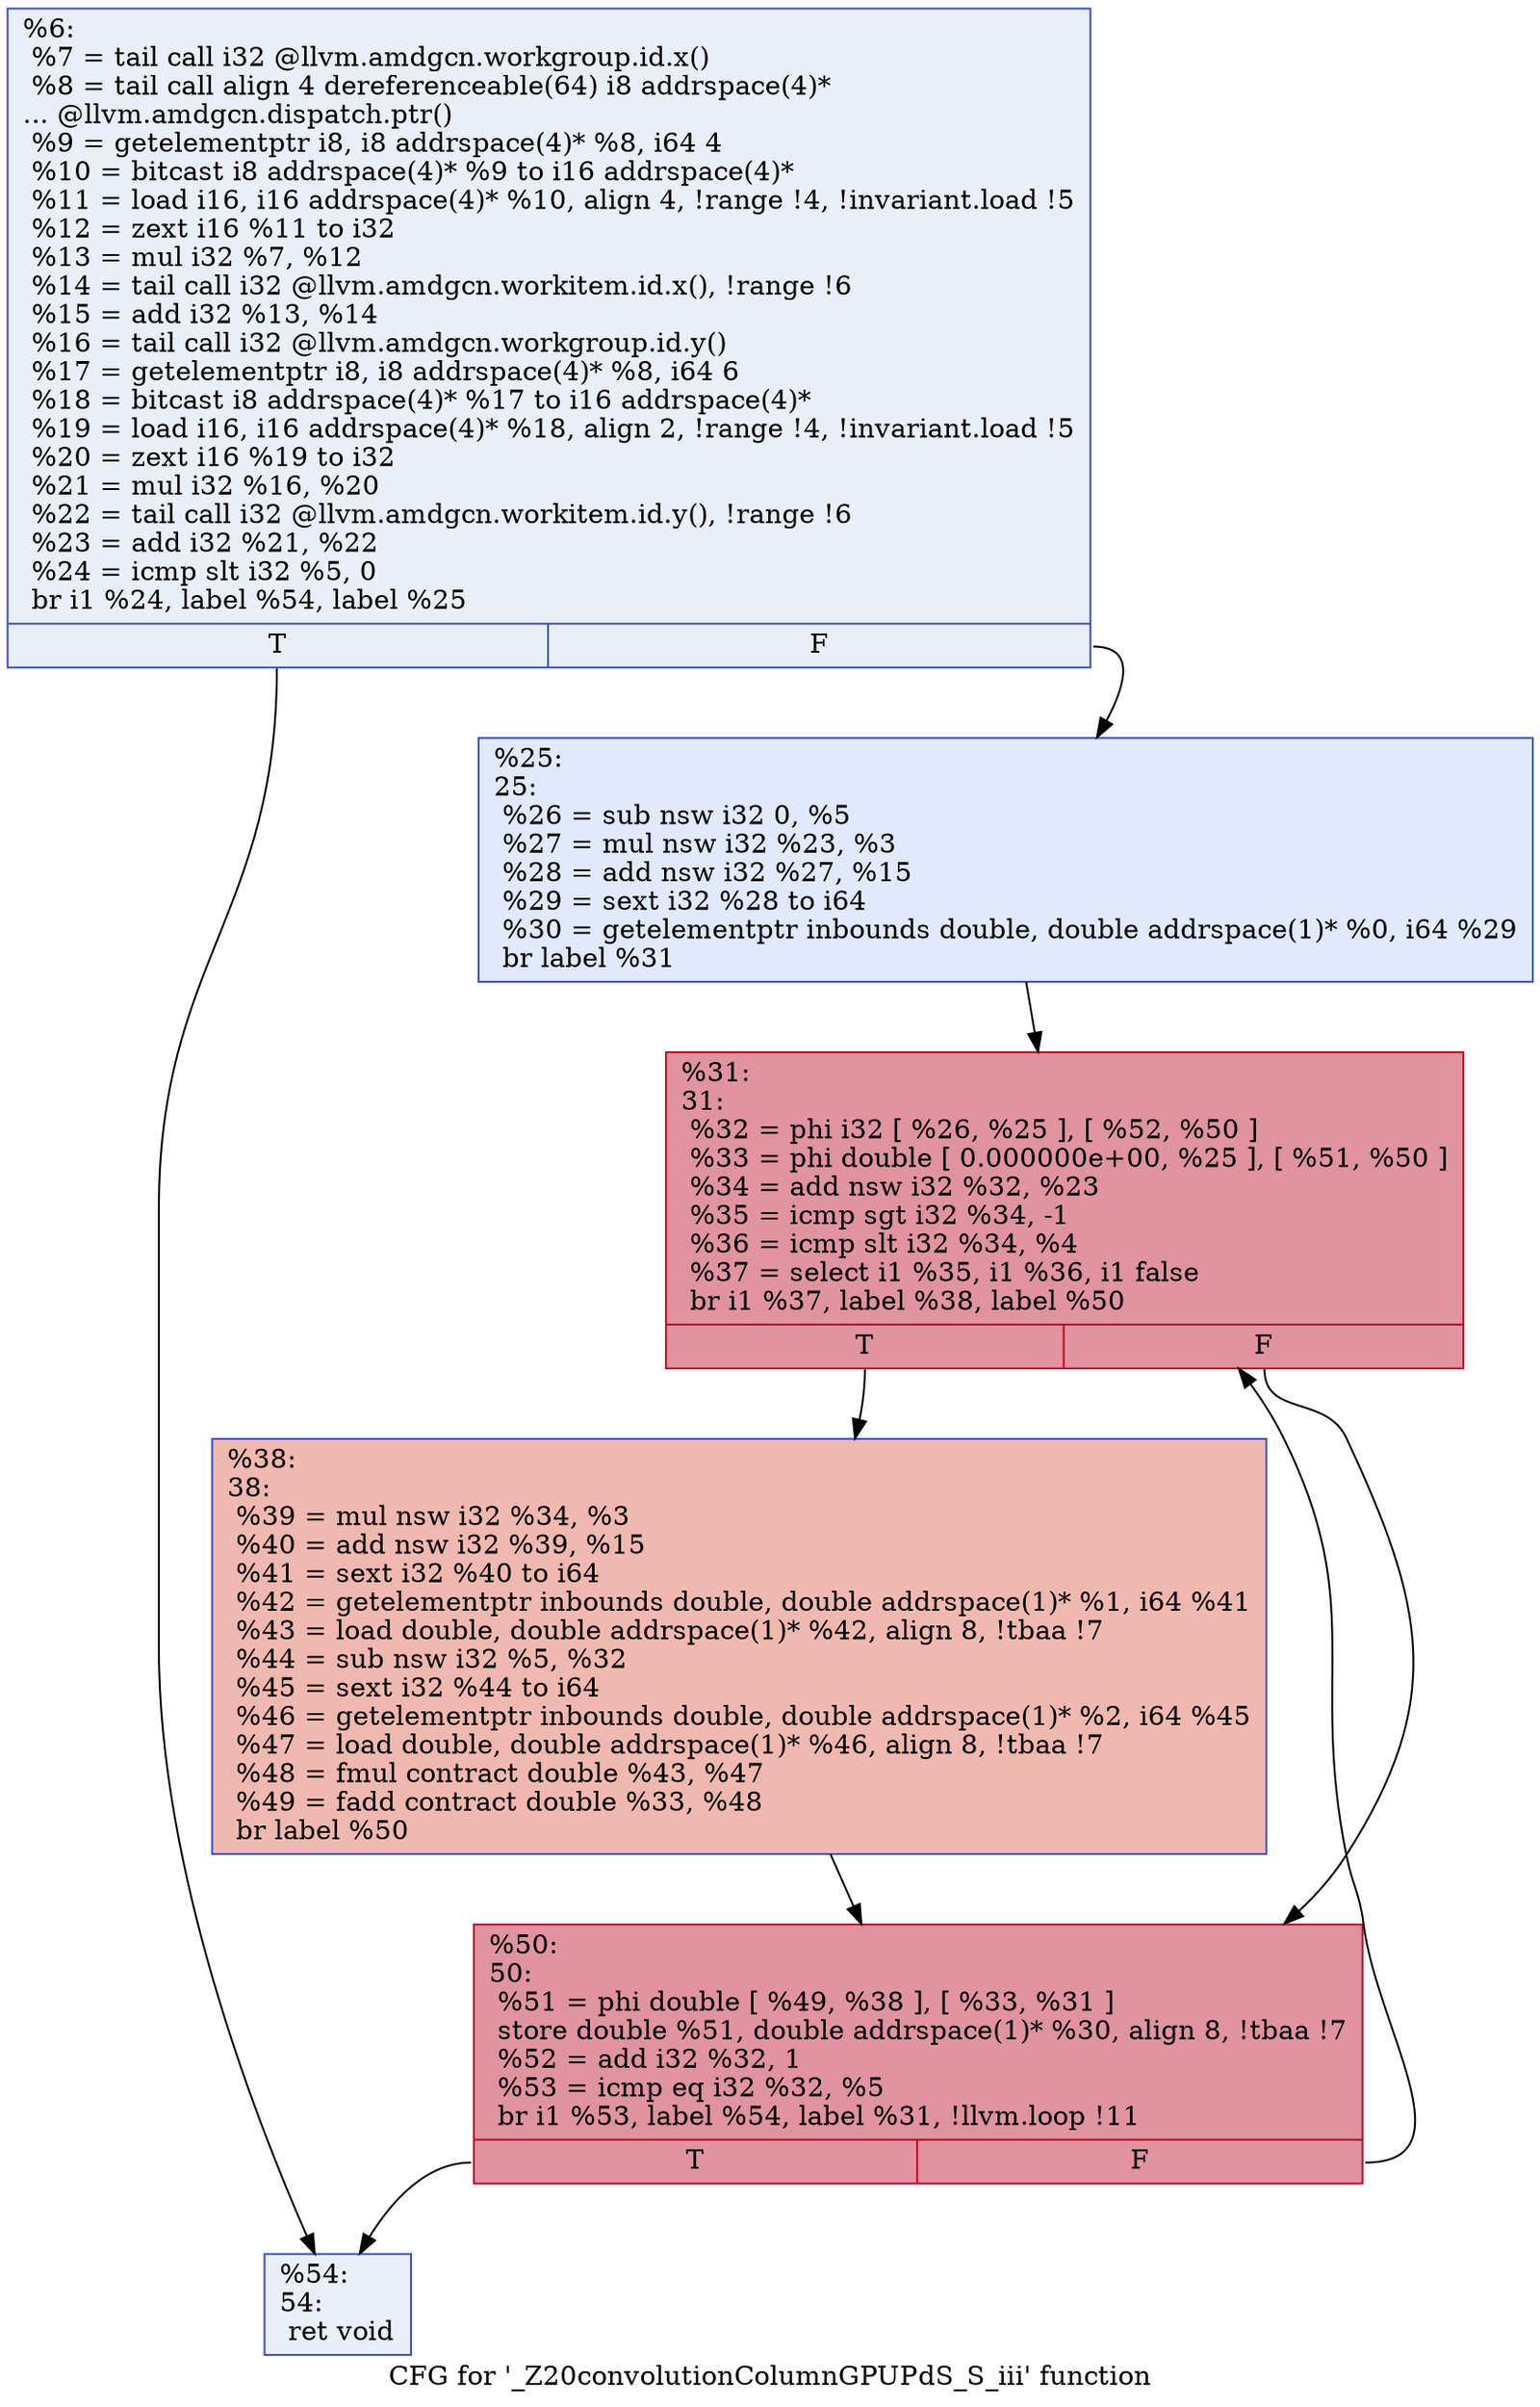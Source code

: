 digraph "CFG for '_Z20convolutionColumnGPUPdS_S_iii' function" {
	label="CFG for '_Z20convolutionColumnGPUPdS_S_iii' function";

	Node0x5b517c0 [shape=record,color="#3d50c3ff", style=filled, fillcolor="#cedaeb70",label="{%6:\l  %7 = tail call i32 @llvm.amdgcn.workgroup.id.x()\l  %8 = tail call align 4 dereferenceable(64) i8 addrspace(4)*\l... @llvm.amdgcn.dispatch.ptr()\l  %9 = getelementptr i8, i8 addrspace(4)* %8, i64 4\l  %10 = bitcast i8 addrspace(4)* %9 to i16 addrspace(4)*\l  %11 = load i16, i16 addrspace(4)* %10, align 4, !range !4, !invariant.load !5\l  %12 = zext i16 %11 to i32\l  %13 = mul i32 %7, %12\l  %14 = tail call i32 @llvm.amdgcn.workitem.id.x(), !range !6\l  %15 = add i32 %13, %14\l  %16 = tail call i32 @llvm.amdgcn.workgroup.id.y()\l  %17 = getelementptr i8, i8 addrspace(4)* %8, i64 6\l  %18 = bitcast i8 addrspace(4)* %17 to i16 addrspace(4)*\l  %19 = load i16, i16 addrspace(4)* %18, align 2, !range !4, !invariant.load !5\l  %20 = zext i16 %19 to i32\l  %21 = mul i32 %16, %20\l  %22 = tail call i32 @llvm.amdgcn.workitem.id.y(), !range !6\l  %23 = add i32 %21, %22\l  %24 = icmp slt i32 %5, 0\l  br i1 %24, label %54, label %25\l|{<s0>T|<s1>F}}"];
	Node0x5b517c0:s0 -> Node0x5b55140;
	Node0x5b517c0:s1 -> Node0x5b551d0;
	Node0x5b551d0 [shape=record,color="#3d50c3ff", style=filled, fillcolor="#b9d0f970",label="{%25:\l25:                                               \l  %26 = sub nsw i32 0, %5\l  %27 = mul nsw i32 %23, %3\l  %28 = add nsw i32 %27, %15\l  %29 = sext i32 %28 to i64\l  %30 = getelementptr inbounds double, double addrspace(1)* %0, i64 %29\l  br label %31\l}"];
	Node0x5b551d0 -> Node0x5b555d0;
	Node0x5b555d0 [shape=record,color="#b70d28ff", style=filled, fillcolor="#b70d2870",label="{%31:\l31:                                               \l  %32 = phi i32 [ %26, %25 ], [ %52, %50 ]\l  %33 = phi double [ 0.000000e+00, %25 ], [ %51, %50 ]\l  %34 = add nsw i32 %32, %23\l  %35 = icmp sgt i32 %34, -1\l  %36 = icmp slt i32 %34, %4\l  %37 = select i1 %35, i1 %36, i1 false\l  br i1 %37, label %38, label %50\l|{<s0>T|<s1>F}}"];
	Node0x5b555d0:s0 -> Node0x5b56740;
	Node0x5b555d0:s1 -> Node0x5b556c0;
	Node0x5b56740 [shape=record,color="#3d50c3ff", style=filled, fillcolor="#de614d70",label="{%38:\l38:                                               \l  %39 = mul nsw i32 %34, %3\l  %40 = add nsw i32 %39, %15\l  %41 = sext i32 %40 to i64\l  %42 = getelementptr inbounds double, double addrspace(1)* %1, i64 %41\l  %43 = load double, double addrspace(1)* %42, align 8, !tbaa !7\l  %44 = sub nsw i32 %5, %32\l  %45 = sext i32 %44 to i64\l  %46 = getelementptr inbounds double, double addrspace(1)* %2, i64 %45\l  %47 = load double, double addrspace(1)* %46, align 8, !tbaa !7\l  %48 = fmul contract double %43, %47\l  %49 = fadd contract double %33, %48\l  br label %50\l}"];
	Node0x5b56740 -> Node0x5b556c0;
	Node0x5b556c0 [shape=record,color="#b70d28ff", style=filled, fillcolor="#b70d2870",label="{%50:\l50:                                               \l  %51 = phi double [ %49, %38 ], [ %33, %31 ]\l  store double %51, double addrspace(1)* %30, align 8, !tbaa !7\l  %52 = add i32 %32, 1\l  %53 = icmp eq i32 %32, %5\l  br i1 %53, label %54, label %31, !llvm.loop !11\l|{<s0>T|<s1>F}}"];
	Node0x5b556c0:s0 -> Node0x5b55140;
	Node0x5b556c0:s1 -> Node0x5b555d0;
	Node0x5b55140 [shape=record,color="#3d50c3ff", style=filled, fillcolor="#cedaeb70",label="{%54:\l54:                                               \l  ret void\l}"];
}
